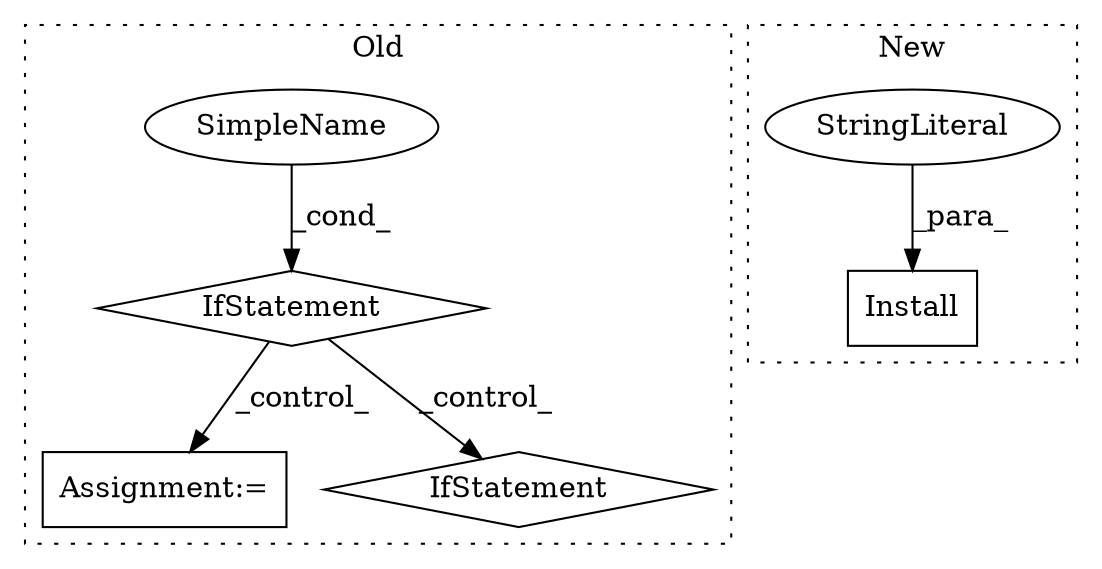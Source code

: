 digraph G {
subgraph cluster0 {
1 [label="IfStatement" a="25" s="806,828" l="4,2" shape="diamond"];
4 [label="Assignment:=" a="7" s="849" l="1" shape="box"];
5 [label="IfStatement" a="25" s="885,907" l="4,2" shape="diamond"];
6 [label="SimpleName" a="42" s="" l="" shape="ellipse"];
label = "Old";
style="dotted";
}
subgraph cluster1 {
2 [label="Install" a="32" s="832,847" l="8,1" shape="box"];
3 [label="StringLiteral" a="45" s="840" l="7" shape="ellipse"];
label = "New";
style="dotted";
}
1 -> 5 [label="_control_"];
1 -> 4 [label="_control_"];
3 -> 2 [label="_para_"];
6 -> 1 [label="_cond_"];
}